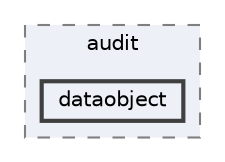 digraph "repository/core/src/main/java/com/sterlite/cal/audit/dataobject"
{
 // LATEX_PDF_SIZE
  bgcolor="transparent";
  edge [fontname=Helvetica,fontsize=10,labelfontname=Helvetica,labelfontsize=10];
  node [fontname=Helvetica,fontsize=10,shape=box,height=0.2,width=0.4];
  compound=true
  subgraph clusterdir_2f8f1bb5a4b14e98aece1305aead7f85 {
    graph [ bgcolor="#edf0f7", pencolor="grey50", label="audit", fontname=Helvetica,fontsize=10 style="filled,dashed", URL="dir_2f8f1bb5a4b14e98aece1305aead7f85.html",tooltip=""]
  dir_5475eec5862da64d232bbe418d8e9b48 [label="dataobject", fillcolor="#edf0f7", color="grey25", style="filled,bold", URL="dir_5475eec5862da64d232bbe418d8e9b48.html",tooltip=""];
  }
}
